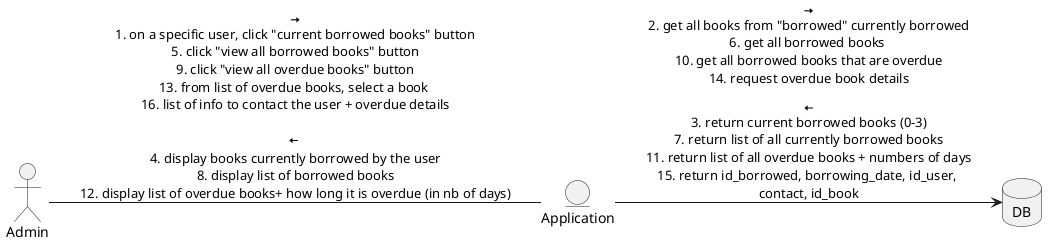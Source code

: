 @startuml public_collaboration_others
left to right direction
actor Admin as ad
entity Application as app
database DB as db

ad -- (app): <&arrow-right>\n1. on a specific user, click "current borrowed books" button\n5. click "view all borrowed books" button\n9. click "view all overdue books" button\n13. from list of overdue books, select a book \n16. list of info to contact the user + overdue details\n\n<&arrow-left> \n4. display books currently borrowed by the user\n8. display list of borrowed books\n12. display list of overdue books+ how long it is overdue (in nb of days)

app --> (db) : <&arrow-right>\n2. get all books from "borrowed" currently borrowed\n6. get all borrowed books \n10. get all borrowed books that are overdue\n14. request overdue book details\n\n<&arrow-left>\n3. return current borrowed books (0-3)\n7. return list of all currently borrowed books\n11. return list of all overdue books + numbers of days\n15. return id_borrowed, borrowing_date, id_user, \ncontact, id_book

@enduml